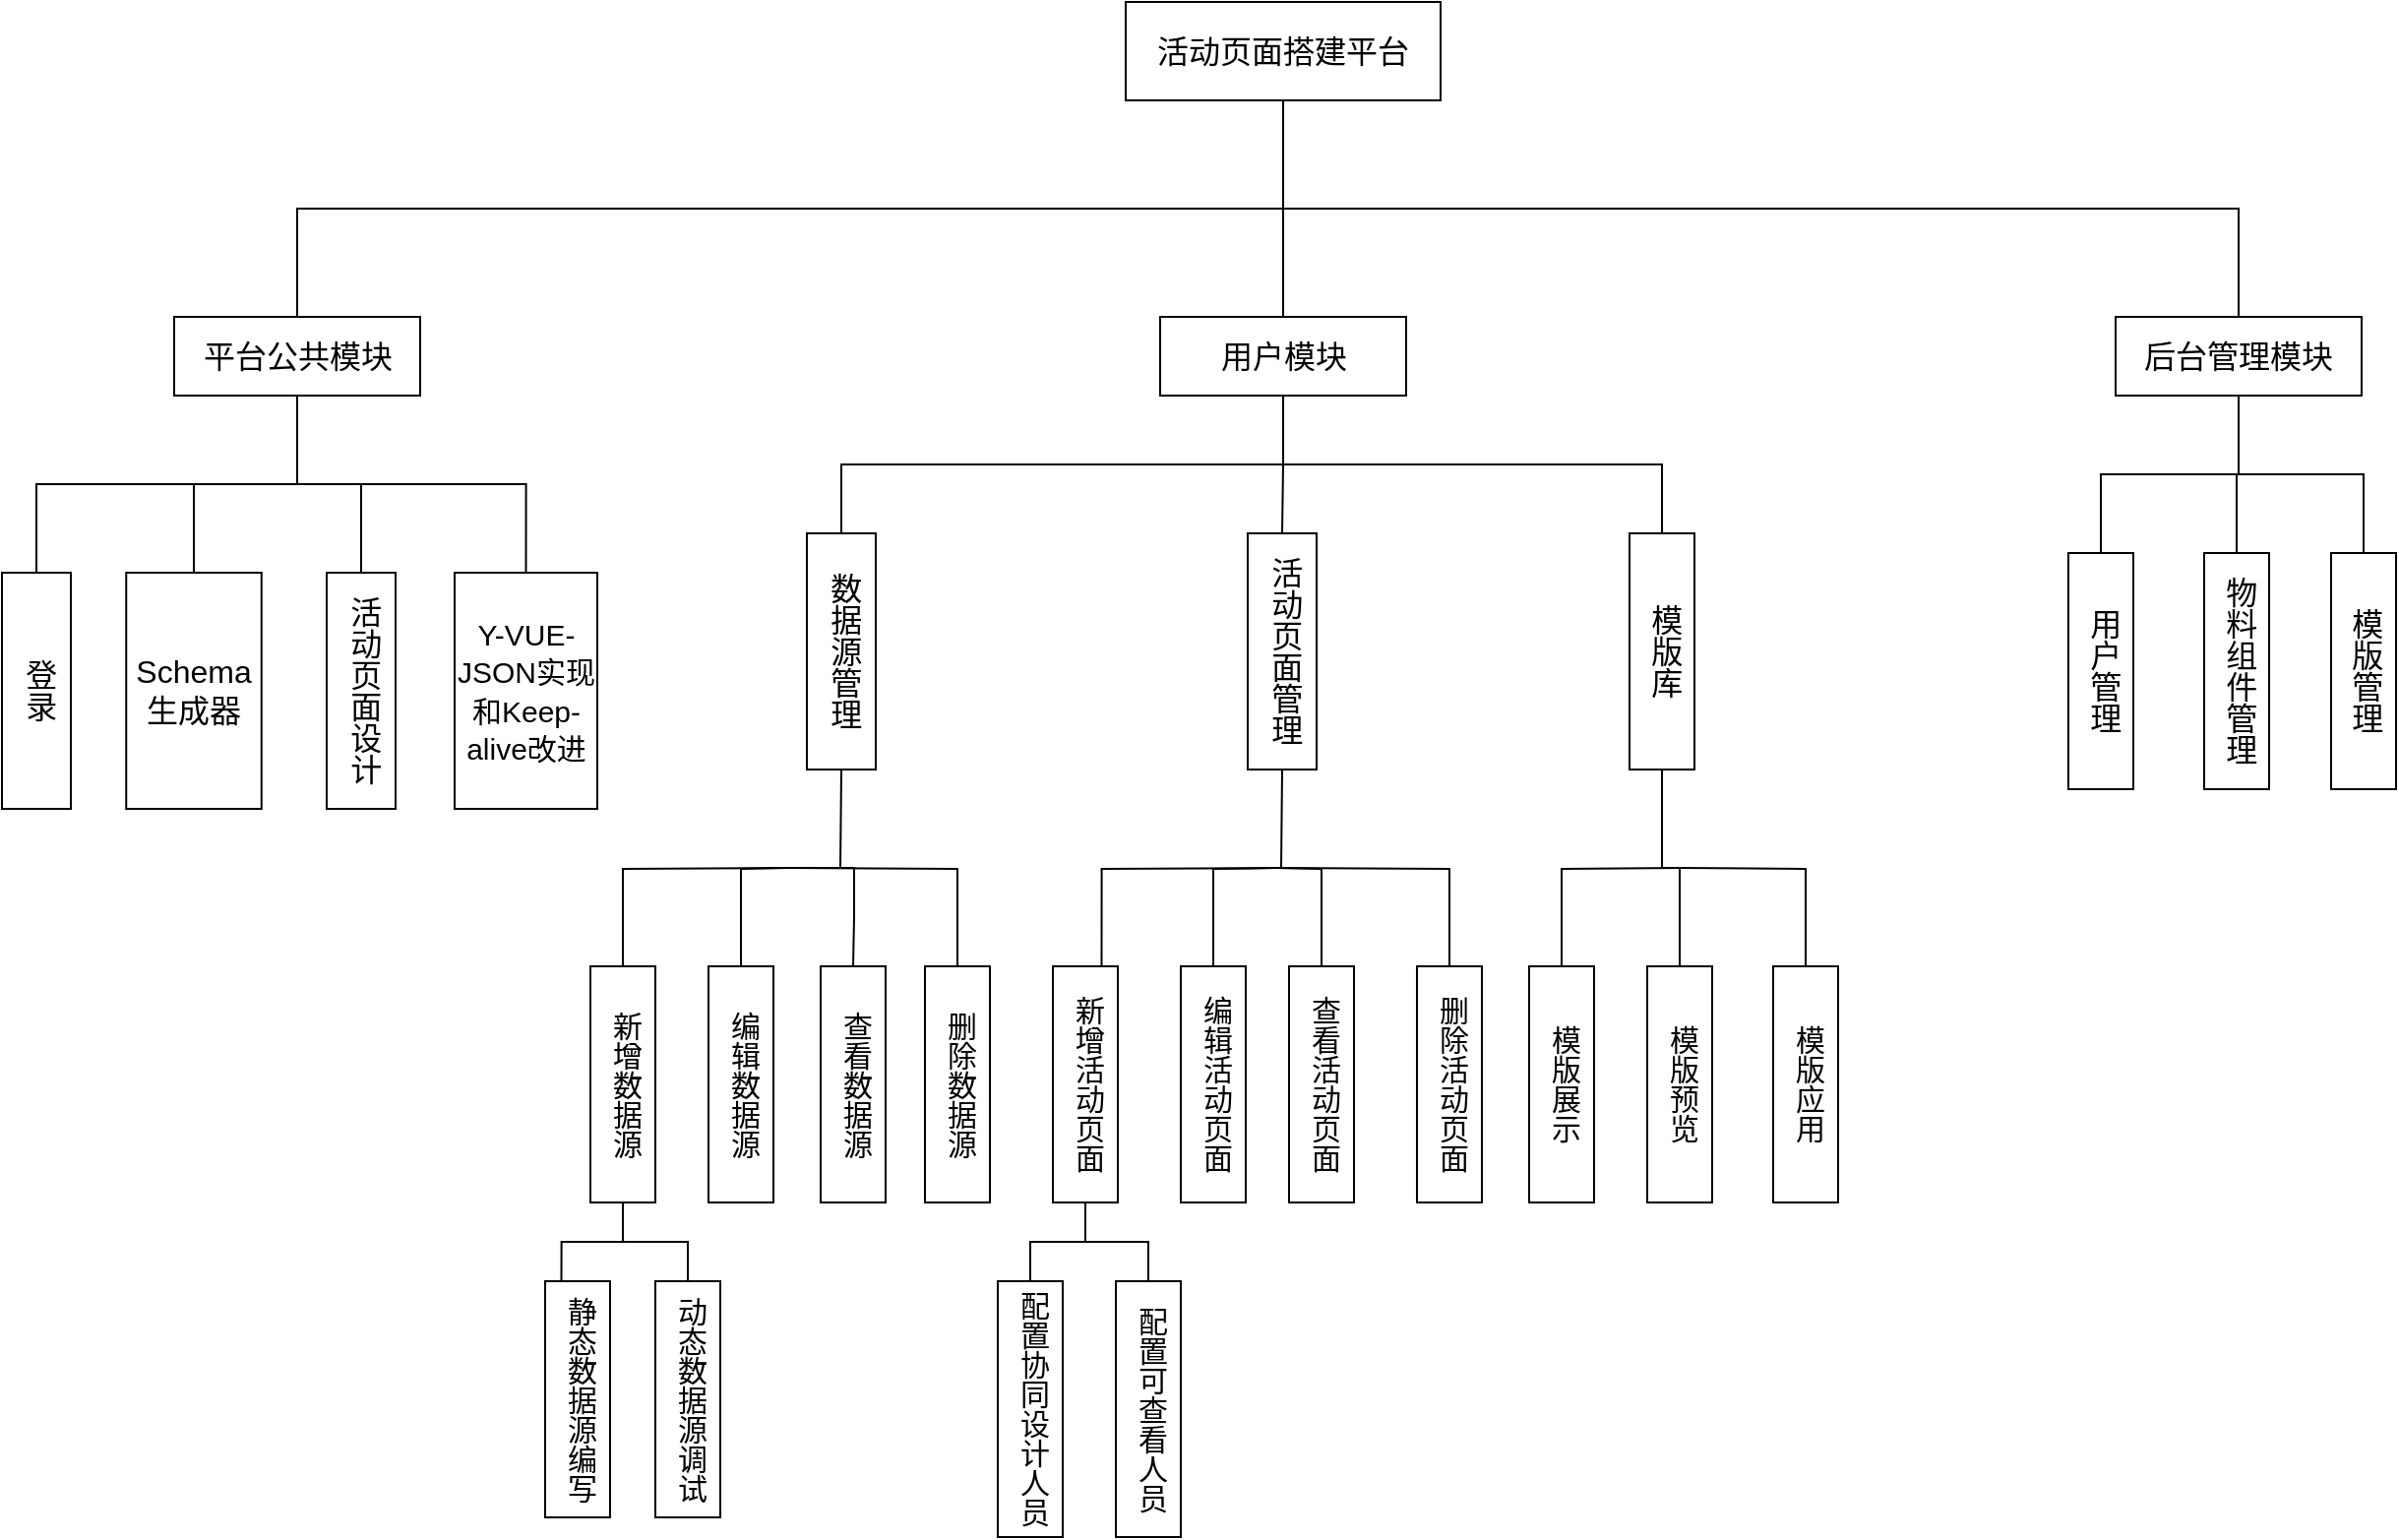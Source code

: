 <mxfile version="24.7.10">
  <diagram name="第 1 页" id="72ZHC42JVb6v5-2pjBy6">
    <mxGraphModel dx="2901" dy="3483" grid="1" gridSize="10" guides="1" tooltips="1" connect="1" arrows="1" fold="1" page="1" pageScale="1" pageWidth="827" pageHeight="1169" math="0" shadow="0">
      <root>
        <mxCell id="0" />
        <mxCell id="1" parent="0" />
        <mxCell id="pIB-OUyVMnTZojbpDNxz-1" style="edgeStyle=orthogonalEdgeStyle;rounded=0;orthogonalLoop=1;jettySize=auto;html=1;exitX=0.5;exitY=1;exitDx=0;exitDy=0;entryX=0.5;entryY=0;entryDx=0;entryDy=0;endArrow=none;endFill=0;fontSize=16;" edge="1" parent="1" source="pIB-OUyVMnTZojbpDNxz-4" target="pIB-OUyVMnTZojbpDNxz-8">
          <mxGeometry relative="1" as="geometry" />
        </mxCell>
        <mxCell id="pIB-OUyVMnTZojbpDNxz-2" style="edgeStyle=orthogonalEdgeStyle;rounded=0;orthogonalLoop=1;jettySize=auto;html=1;exitX=0.5;exitY=1;exitDx=0;exitDy=0;endArrow=none;endFill=0;fontSize=16;" edge="1" parent="1" source="pIB-OUyVMnTZojbpDNxz-4" target="pIB-OUyVMnTZojbpDNxz-12">
          <mxGeometry relative="1" as="geometry" />
        </mxCell>
        <mxCell id="pIB-OUyVMnTZojbpDNxz-3" style="edgeStyle=orthogonalEdgeStyle;rounded=0;orthogonalLoop=1;jettySize=auto;html=1;exitX=0.5;exitY=1;exitDx=0;exitDy=0;entryX=0.5;entryY=0;entryDx=0;entryDy=0;endArrow=none;endFill=0;fontSize=16;" edge="1" parent="1" source="pIB-OUyVMnTZojbpDNxz-4" target="pIB-OUyVMnTZojbpDNxz-17">
          <mxGeometry relative="1" as="geometry" />
        </mxCell>
        <mxCell id="pIB-OUyVMnTZojbpDNxz-4" value="&lt;font style=&quot;font-size: 16px;&quot;&gt;活动页面搭建平台&lt;/font&gt;" style="rounded=0;whiteSpace=wrap;html=1;fontSize=16;" vertex="1" parent="1">
          <mxGeometry x="361" y="-2050" width="160" height="50" as="geometry" />
        </mxCell>
        <mxCell id="pIB-OUyVMnTZojbpDNxz-5" style="edgeStyle=orthogonalEdgeStyle;rounded=0;orthogonalLoop=1;jettySize=auto;html=1;exitX=0.5;exitY=1;exitDx=0;exitDy=0;entryX=0.5;entryY=0;entryDx=0;entryDy=0;endArrow=none;endFill=0;fontSize=16;" edge="1" parent="1" source="pIB-OUyVMnTZojbpDNxz-8" target="pIB-OUyVMnTZojbpDNxz-18">
          <mxGeometry relative="1" as="geometry" />
        </mxCell>
        <mxCell id="pIB-OUyVMnTZojbpDNxz-6" style="edgeStyle=orthogonalEdgeStyle;rounded=0;orthogonalLoop=1;jettySize=auto;html=1;exitX=0.5;exitY=1;exitDx=0;exitDy=0;entryX=0.5;entryY=0;entryDx=0;entryDy=0;endArrow=none;endFill=0;fontSize=16;" edge="1" parent="1" source="pIB-OUyVMnTZojbpDNxz-8" target="pIB-OUyVMnTZojbpDNxz-19">
          <mxGeometry relative="1" as="geometry" />
        </mxCell>
        <mxCell id="pIB-OUyVMnTZojbpDNxz-7" style="edgeStyle=orthogonalEdgeStyle;rounded=0;orthogonalLoop=1;jettySize=auto;html=1;exitX=0.5;exitY=1;exitDx=0;exitDy=0;entryX=0.5;entryY=0;entryDx=0;entryDy=0;endArrow=none;endFill=0;fontSize=16;" edge="1" parent="1" source="pIB-OUyVMnTZojbpDNxz-8" target="pIB-OUyVMnTZojbpDNxz-20">
          <mxGeometry relative="1" as="geometry" />
        </mxCell>
        <mxCell id="pIB-OUyVMnTZojbpDNxz-8" value="用户模块" style="rounded=0;whiteSpace=wrap;html=1;fontSize=16;" vertex="1" parent="1">
          <mxGeometry x="378.5" y="-1890" width="125" height="40" as="geometry" />
        </mxCell>
        <mxCell id="pIB-OUyVMnTZojbpDNxz-9" style="edgeStyle=orthogonalEdgeStyle;rounded=0;orthogonalLoop=1;jettySize=auto;html=1;exitX=0.5;exitY=1;exitDx=0;exitDy=0;entryX=0.5;entryY=0;entryDx=0;entryDy=0;endArrow=none;endFill=0;fontSize=16;" edge="1" parent="1" source="pIB-OUyVMnTZojbpDNxz-12" target="pIB-OUyVMnTZojbpDNxz-22">
          <mxGeometry relative="1" as="geometry" />
        </mxCell>
        <mxCell id="pIB-OUyVMnTZojbpDNxz-10" style="edgeStyle=orthogonalEdgeStyle;rounded=0;orthogonalLoop=1;jettySize=auto;html=1;exitX=0.5;exitY=1;exitDx=0;exitDy=0;entryX=0.5;entryY=0;entryDx=0;entryDy=0;endArrow=none;endFill=0;fontSize=16;" edge="1" parent="1" source="pIB-OUyVMnTZojbpDNxz-12" target="pIB-OUyVMnTZojbpDNxz-23">
          <mxGeometry relative="1" as="geometry" />
        </mxCell>
        <mxCell id="pIB-OUyVMnTZojbpDNxz-11" style="edgeStyle=orthogonalEdgeStyle;rounded=0;orthogonalLoop=1;jettySize=auto;html=1;exitX=0.5;exitY=1;exitDx=0;exitDy=0;entryX=0.5;entryY=0;entryDx=0;entryDy=0;endArrow=none;endFill=0;fontSize=16;" edge="1" parent="1" source="pIB-OUyVMnTZojbpDNxz-12" target="pIB-OUyVMnTZojbpDNxz-24">
          <mxGeometry relative="1" as="geometry" />
        </mxCell>
        <mxCell id="pIB-OUyVMnTZojbpDNxz-12" value="后台管理模块" style="rounded=0;whiteSpace=wrap;html=1;fontSize=16;" vertex="1" parent="1">
          <mxGeometry x="864" y="-1890" width="125" height="40" as="geometry" />
        </mxCell>
        <mxCell id="pIB-OUyVMnTZojbpDNxz-13" style="edgeStyle=orthogonalEdgeStyle;rounded=0;orthogonalLoop=1;jettySize=auto;html=1;exitX=0.5;exitY=1;exitDx=0;exitDy=0;endArrow=none;endFill=0;fontSize=16;" edge="1" parent="1" source="pIB-OUyVMnTZojbpDNxz-17" target="pIB-OUyVMnTZojbpDNxz-25">
          <mxGeometry relative="1" as="geometry" />
        </mxCell>
        <mxCell id="pIB-OUyVMnTZojbpDNxz-14" style="edgeStyle=orthogonalEdgeStyle;rounded=0;orthogonalLoop=1;jettySize=auto;html=1;exitX=0.5;exitY=1;exitDx=0;exitDy=0;entryX=0.5;entryY=0;entryDx=0;entryDy=0;endArrow=none;endFill=0;fontSize=16;" edge="1" parent="1" source="pIB-OUyVMnTZojbpDNxz-17" target="pIB-OUyVMnTZojbpDNxz-26">
          <mxGeometry relative="1" as="geometry" />
        </mxCell>
        <mxCell id="pIB-OUyVMnTZojbpDNxz-15" style="edgeStyle=orthogonalEdgeStyle;rounded=0;orthogonalLoop=1;jettySize=auto;html=1;exitX=0.5;exitY=1;exitDx=0;exitDy=0;endArrow=none;endFill=0;fontSize=16;" edge="1" parent="1" source="pIB-OUyVMnTZojbpDNxz-17" target="pIB-OUyVMnTZojbpDNxz-21">
          <mxGeometry relative="1" as="geometry" />
        </mxCell>
        <mxCell id="pIB-OUyVMnTZojbpDNxz-16" style="edgeStyle=orthogonalEdgeStyle;rounded=0;orthogonalLoop=1;jettySize=auto;html=1;exitX=0.5;exitY=1;exitDx=0;exitDy=0;entryX=0.5;entryY=0;entryDx=0;entryDy=0;endArrow=none;endFill=0;" edge="1" parent="1" source="pIB-OUyVMnTZojbpDNxz-17" target="pIB-OUyVMnTZojbpDNxz-27">
          <mxGeometry relative="1" as="geometry" />
        </mxCell>
        <mxCell id="pIB-OUyVMnTZojbpDNxz-17" value="平台公共模块" style="rounded=0;whiteSpace=wrap;html=1;fontSize=16;" vertex="1" parent="1">
          <mxGeometry x="-122.5" y="-1890" width="125" height="40" as="geometry" />
        </mxCell>
        <mxCell id="pIB-OUyVMnTZojbpDNxz-62" style="edgeStyle=orthogonalEdgeStyle;rounded=0;orthogonalLoop=1;jettySize=auto;html=1;exitX=0.5;exitY=1;exitDx=0;exitDy=0;endArrow=none;endFill=0;" edge="1" parent="1" source="pIB-OUyVMnTZojbpDNxz-18">
          <mxGeometry relative="1" as="geometry">
            <mxPoint x="216" y="-1610" as="targetPoint" />
          </mxGeometry>
        </mxCell>
        <mxCell id="pIB-OUyVMnTZojbpDNxz-18" value="数据源管理" style="rounded=0;whiteSpace=wrap;html=1;verticalAlign=middle;align=center;labelPosition=center;verticalLabelPosition=middle;textDirection=vertical-rl;fontSize=16;" vertex="1" parent="1">
          <mxGeometry x="199" y="-1780" width="35" height="120" as="geometry" />
        </mxCell>
        <mxCell id="pIB-OUyVMnTZojbpDNxz-61" style="edgeStyle=orthogonalEdgeStyle;rounded=0;orthogonalLoop=1;jettySize=auto;html=1;exitX=0.5;exitY=1;exitDx=0;exitDy=0;endArrow=none;endFill=0;" edge="1" parent="1" source="pIB-OUyVMnTZojbpDNxz-19">
          <mxGeometry relative="1" as="geometry">
            <mxPoint x="440" y="-1610" as="targetPoint" />
          </mxGeometry>
        </mxCell>
        <mxCell id="pIB-OUyVMnTZojbpDNxz-19" value="活动页面管理" style="rounded=0;whiteSpace=wrap;html=1;verticalAlign=middle;align=center;labelPosition=center;verticalLabelPosition=middle;textDirection=vertical-rl;strokeWidth=1;fontSize=16;" vertex="1" parent="1">
          <mxGeometry x="423" y="-1780" width="35" height="120" as="geometry" />
        </mxCell>
        <mxCell id="pIB-OUyVMnTZojbpDNxz-64" style="edgeStyle=orthogonalEdgeStyle;rounded=0;orthogonalLoop=1;jettySize=auto;html=1;exitX=0.5;exitY=1;exitDx=0;exitDy=0;entryX=0.5;entryY=0;entryDx=0;entryDy=0;endArrow=none;endFill=0;" edge="1" parent="1" source="pIB-OUyVMnTZojbpDNxz-20" target="pIB-OUyVMnTZojbpDNxz-56">
          <mxGeometry relative="1" as="geometry" />
        </mxCell>
        <mxCell id="pIB-OUyVMnTZojbpDNxz-20" value="模版库" style="rounded=0;whiteSpace=wrap;html=1;verticalAlign=middle;align=center;labelPosition=center;verticalLabelPosition=middle;textDirection=vertical-rl;spacing=0;fontSize=16;" vertex="1" parent="1">
          <mxGeometry x="617" y="-1780" width="33" height="120" as="geometry" />
        </mxCell>
        <mxCell id="pIB-OUyVMnTZojbpDNxz-21" value="活动页面设计" style="rounded=0;whiteSpace=wrap;html=1;verticalAlign=middle;align=center;labelPosition=center;verticalLabelPosition=middle;textDirection=vertical-rl;fontSize=16;" vertex="1" parent="1">
          <mxGeometry x="-45" y="-1760" width="35" height="120" as="geometry" />
        </mxCell>
        <mxCell id="pIB-OUyVMnTZojbpDNxz-22" value="用户管理" style="rounded=0;whiteSpace=wrap;html=1;verticalAlign=middle;align=center;labelPosition=center;verticalLabelPosition=middle;textDirection=vertical-rl;spacing=0;fontSize=16;" vertex="1" parent="1">
          <mxGeometry x="840" y="-1770" width="33" height="120" as="geometry" />
        </mxCell>
        <mxCell id="pIB-OUyVMnTZojbpDNxz-23" value="物料组件管理" style="rounded=0;whiteSpace=wrap;html=1;verticalAlign=middle;align=center;labelPosition=center;verticalLabelPosition=middle;textDirection=vertical-rl;spacing=0;fontSize=16;" vertex="1" parent="1">
          <mxGeometry x="909" y="-1770" width="33" height="120" as="geometry" />
        </mxCell>
        <mxCell id="pIB-OUyVMnTZojbpDNxz-24" value="模版管理" style="rounded=0;whiteSpace=wrap;html=1;verticalAlign=middle;align=center;labelPosition=center;verticalLabelPosition=middle;textDirection=vertical-rl;spacing=0;fontSize=16;" vertex="1" parent="1">
          <mxGeometry x="973.5" y="-1770" width="33" height="120" as="geometry" />
        </mxCell>
        <mxCell id="pIB-OUyVMnTZojbpDNxz-25" value="Schema&lt;div style=&quot;font-size: 16px;&quot;&gt;生成器&lt;/div&gt;" style="rounded=0;whiteSpace=wrap;html=1;verticalAlign=middle;align=center;labelPosition=center;verticalLabelPosition=middle;textDirection=rtl;fontSize=16;" vertex="1" parent="1">
          <mxGeometry x="-146.87" y="-1760" width="68.75" height="120" as="geometry" />
        </mxCell>
        <mxCell id="pIB-OUyVMnTZojbpDNxz-26" value="登录" style="rounded=0;whiteSpace=wrap;html=1;verticalAlign=middle;align=center;labelPosition=center;verticalLabelPosition=middle;textDirection=vertical-rl;fontSize=16;" vertex="1" parent="1">
          <mxGeometry x="-210" y="-1760" width="35" height="120" as="geometry" />
        </mxCell>
        <mxCell id="pIB-OUyVMnTZojbpDNxz-27" value="&lt;font style=&quot;font-size: 15px;&quot;&gt;Y-VUE-JSON实现和Keep-alive改进&lt;/font&gt;" style="rounded=0;whiteSpace=wrap;html=1;verticalAlign=middle;align=center;labelPosition=center;verticalLabelPosition=middle;textDirection=rtl;fontSize=16;" vertex="1" parent="1">
          <mxGeometry x="20" y="-1760" width="72.5" height="120" as="geometry" />
        </mxCell>
        <mxCell id="pIB-OUyVMnTZojbpDNxz-28" style="edgeStyle=orthogonalEdgeStyle;rounded=0;orthogonalLoop=1;jettySize=auto;html=1;exitX=0.5;exitY=1;exitDx=0;exitDy=0;entryX=0.5;entryY=0;entryDx=0;entryDy=0;endArrow=none;endFill=0;fontSize=15;" edge="1" parent="1" target="pIB-OUyVMnTZojbpDNxz-40">
          <mxGeometry relative="1" as="geometry">
            <mxPoint x="189" y="-1610" as="sourcePoint" />
          </mxGeometry>
        </mxCell>
        <mxCell id="pIB-OUyVMnTZojbpDNxz-29" style="edgeStyle=orthogonalEdgeStyle;rounded=0;orthogonalLoop=1;jettySize=auto;html=1;exitX=0.5;exitY=1;exitDx=0;exitDy=0;entryX=0.5;entryY=0;entryDx=0;entryDy=0;endArrow=none;endFill=0;fontSize=15;" edge="1" parent="1" target="pIB-OUyVMnTZojbpDNxz-41">
          <mxGeometry relative="1" as="geometry">
            <mxPoint x="189" y="-1610" as="sourcePoint" />
          </mxGeometry>
        </mxCell>
        <mxCell id="pIB-OUyVMnTZojbpDNxz-30" style="edgeStyle=orthogonalEdgeStyle;rounded=0;orthogonalLoop=1;jettySize=auto;html=1;exitX=0.5;exitY=1;exitDx=0;exitDy=0;entryX=0.5;entryY=0;entryDx=0;entryDy=0;endArrow=none;endFill=0;fontSize=15;" edge="1" parent="1" target="pIB-OUyVMnTZojbpDNxz-42">
          <mxGeometry relative="1" as="geometry">
            <Array as="points">
              <mxPoint x="223" y="-1610" />
              <mxPoint x="223" y="-1585" />
            </Array>
            <mxPoint x="189" y="-1610" as="sourcePoint" />
          </mxGeometry>
        </mxCell>
        <mxCell id="pIB-OUyVMnTZojbpDNxz-31" style="edgeStyle=orthogonalEdgeStyle;rounded=0;orthogonalLoop=1;jettySize=auto;html=1;exitX=0.5;exitY=1;exitDx=0;exitDy=0;entryX=0.5;entryY=0;entryDx=0;entryDy=0;endArrow=none;endFill=0;fontSize=15;" edge="1" parent="1" target="pIB-OUyVMnTZojbpDNxz-43">
          <mxGeometry relative="1" as="geometry">
            <mxPoint x="189" y="-1610" as="sourcePoint" />
          </mxGeometry>
        </mxCell>
        <mxCell id="pIB-OUyVMnTZojbpDNxz-32" style="edgeStyle=orthogonalEdgeStyle;rounded=0;orthogonalLoop=1;jettySize=auto;html=1;exitX=0.5;exitY=1;exitDx=0;exitDy=0;entryX=0.75;entryY=0;entryDx=0;entryDy=0;endArrow=none;endFill=0;fontSize=15;" edge="1" parent="1" target="pIB-OUyVMnTZojbpDNxz-48">
          <mxGeometry relative="1" as="geometry">
            <mxPoint x="437" y="-1610" as="sourcePoint" />
          </mxGeometry>
        </mxCell>
        <mxCell id="pIB-OUyVMnTZojbpDNxz-33" style="edgeStyle=orthogonalEdgeStyle;rounded=0;orthogonalLoop=1;jettySize=auto;html=1;exitX=0.5;exitY=1;exitDx=0;exitDy=0;entryX=0.5;entryY=0;entryDx=0;entryDy=0;endArrow=none;endFill=0;fontSize=15;" edge="1" parent="1" target="pIB-OUyVMnTZojbpDNxz-49">
          <mxGeometry relative="1" as="geometry">
            <mxPoint x="437" y="-1610" as="sourcePoint" />
          </mxGeometry>
        </mxCell>
        <mxCell id="pIB-OUyVMnTZojbpDNxz-34" style="edgeStyle=orthogonalEdgeStyle;rounded=0;orthogonalLoop=1;jettySize=auto;html=1;exitX=0.5;exitY=1;exitDx=0;exitDy=0;entryX=0.5;entryY=0;entryDx=0;entryDy=0;endArrow=none;endFill=0;fontSize=15;" edge="1" parent="1" target="pIB-OUyVMnTZojbpDNxz-50">
          <mxGeometry relative="1" as="geometry">
            <mxPoint x="437" y="-1610" as="sourcePoint" />
          </mxGeometry>
        </mxCell>
        <mxCell id="pIB-OUyVMnTZojbpDNxz-35" style="edgeStyle=orthogonalEdgeStyle;rounded=0;orthogonalLoop=1;jettySize=auto;html=1;exitX=0.5;exitY=1;exitDx=0;exitDy=0;entryX=0.5;entryY=0;entryDx=0;entryDy=0;endArrow=none;endFill=0;fontSize=15;" edge="1" parent="1" target="pIB-OUyVMnTZojbpDNxz-51">
          <mxGeometry relative="1" as="geometry">
            <mxPoint x="437" y="-1610" as="sourcePoint" />
          </mxGeometry>
        </mxCell>
        <mxCell id="pIB-OUyVMnTZojbpDNxz-36" style="edgeStyle=orthogonalEdgeStyle;rounded=0;orthogonalLoop=1;jettySize=auto;html=1;exitX=0.5;exitY=1;exitDx=0;exitDy=0;endArrow=none;endFill=0;fontSize=15;" edge="1" parent="1" target="pIB-OUyVMnTZojbpDNxz-54">
          <mxGeometry relative="1" as="geometry">
            <mxPoint x="643" y="-1610" as="sourcePoint" />
          </mxGeometry>
        </mxCell>
        <mxCell id="pIB-OUyVMnTZojbpDNxz-37" style="edgeStyle=orthogonalEdgeStyle;rounded=0;orthogonalLoop=1;jettySize=auto;html=1;exitX=0.5;exitY=1;exitDx=0;exitDy=0;entryX=0.5;entryY=0;entryDx=0;entryDy=0;endArrow=none;endFill=0;fontSize=15;" edge="1" parent="1" target="pIB-OUyVMnTZojbpDNxz-55">
          <mxGeometry relative="1" as="geometry">
            <mxPoint x="643" y="-1610" as="sourcePoint" />
          </mxGeometry>
        </mxCell>
        <mxCell id="pIB-OUyVMnTZojbpDNxz-38" style="edgeStyle=orthogonalEdgeStyle;rounded=0;orthogonalLoop=1;jettySize=auto;html=1;exitX=0.5;exitY=1;exitDx=0;exitDy=0;entryX=0.25;entryY=0;entryDx=0;entryDy=0;endArrow=none;endFill=0;fontSize=15;" edge="1" parent="1" source="pIB-OUyVMnTZojbpDNxz-40" target="pIB-OUyVMnTZojbpDNxz-44">
          <mxGeometry relative="1" as="geometry">
            <Array as="points">
              <mxPoint x="106" y="-1420" />
              <mxPoint x="74" y="-1420" />
            </Array>
          </mxGeometry>
        </mxCell>
        <mxCell id="pIB-OUyVMnTZojbpDNxz-39" style="edgeStyle=orthogonalEdgeStyle;rounded=0;orthogonalLoop=1;jettySize=auto;html=1;exitX=0.5;exitY=1;exitDx=0;exitDy=0;endArrow=none;endFill=0;fontSize=15;" edge="1" parent="1" source="pIB-OUyVMnTZojbpDNxz-40" target="pIB-OUyVMnTZojbpDNxz-45">
          <mxGeometry relative="1" as="geometry" />
        </mxCell>
        <mxCell id="pIB-OUyVMnTZojbpDNxz-40" value="新增数据源" style="rounded=0;whiteSpace=wrap;html=1;verticalAlign=middle;align=center;labelPosition=center;verticalLabelPosition=middle;textDirection=vertical-rl;spacing=0;fontSize=15;" vertex="1" parent="1">
          <mxGeometry x="89" y="-1560" width="33" height="120" as="geometry" />
        </mxCell>
        <mxCell id="pIB-OUyVMnTZojbpDNxz-41" value="编辑数据源" style="rounded=0;whiteSpace=wrap;html=1;verticalAlign=middle;align=center;labelPosition=center;verticalLabelPosition=middle;textDirection=vertical-rl;spacing=0;fontSize=15;" vertex="1" parent="1">
          <mxGeometry x="149" y="-1560" width="33" height="120" as="geometry" />
        </mxCell>
        <mxCell id="pIB-OUyVMnTZojbpDNxz-42" value="查看数据源" style="rounded=0;whiteSpace=wrap;html=1;verticalAlign=middle;align=center;labelPosition=center;verticalLabelPosition=middle;textDirection=vertical-rl;spacing=0;fontSize=15;" vertex="1" parent="1">
          <mxGeometry x="206" y="-1560" width="33" height="120" as="geometry" />
        </mxCell>
        <mxCell id="pIB-OUyVMnTZojbpDNxz-43" value="删除数据源" style="rounded=0;whiteSpace=wrap;html=1;verticalAlign=middle;align=center;labelPosition=center;verticalLabelPosition=middle;textDirection=vertical-rl;spacing=0;fontSize=15;" vertex="1" parent="1">
          <mxGeometry x="259" y="-1560" width="33" height="120" as="geometry" />
        </mxCell>
        <mxCell id="pIB-OUyVMnTZojbpDNxz-44" value="静态数据源编写" style="rounded=0;whiteSpace=wrap;html=1;verticalAlign=middle;align=center;labelPosition=center;verticalLabelPosition=middle;textDirection=vertical-rl;spacing=0;fontSize=15;" vertex="1" parent="1">
          <mxGeometry x="66" y="-1400" width="33" height="120" as="geometry" />
        </mxCell>
        <mxCell id="pIB-OUyVMnTZojbpDNxz-45" value="动态数据源调试" style="rounded=0;whiteSpace=wrap;html=1;verticalAlign=middle;align=center;labelPosition=center;verticalLabelPosition=middle;textDirection=vertical-rl;spacing=0;fontSize=15;" vertex="1" parent="1">
          <mxGeometry x="122" y="-1400" width="33" height="120" as="geometry" />
        </mxCell>
        <mxCell id="pIB-OUyVMnTZojbpDNxz-46" style="edgeStyle=orthogonalEdgeStyle;rounded=0;orthogonalLoop=1;jettySize=auto;html=1;exitX=0.5;exitY=1;exitDx=0;exitDy=0;entryX=0.5;entryY=0;entryDx=0;entryDy=0;endArrow=none;endFill=0;fontSize=15;" edge="1" parent="1" source="pIB-OUyVMnTZojbpDNxz-48" target="pIB-OUyVMnTZojbpDNxz-52">
          <mxGeometry relative="1" as="geometry" />
        </mxCell>
        <mxCell id="pIB-OUyVMnTZojbpDNxz-47" style="edgeStyle=orthogonalEdgeStyle;rounded=0;orthogonalLoop=1;jettySize=auto;html=1;exitX=0.5;exitY=1;exitDx=0;exitDy=0;entryX=0.5;entryY=0;entryDx=0;entryDy=0;endArrow=none;endFill=0;fontSize=15;" edge="1" parent="1" source="pIB-OUyVMnTZojbpDNxz-48" target="pIB-OUyVMnTZojbpDNxz-53">
          <mxGeometry relative="1" as="geometry" />
        </mxCell>
        <mxCell id="pIB-OUyVMnTZojbpDNxz-48" value="新增活动页面" style="rounded=0;whiteSpace=wrap;html=1;verticalAlign=middle;align=center;labelPosition=center;verticalLabelPosition=middle;textDirection=vertical-rl;spacing=0;fontSize=15;" vertex="1" parent="1">
          <mxGeometry x="324" y="-1560" width="33" height="120" as="geometry" />
        </mxCell>
        <mxCell id="pIB-OUyVMnTZojbpDNxz-49" value="编辑活动页面" style="rounded=0;whiteSpace=wrap;html=1;verticalAlign=middle;align=center;labelPosition=center;verticalLabelPosition=middle;textDirection=vertical-rl;spacing=0;fontSize=15;" vertex="1" parent="1">
          <mxGeometry x="389" y="-1560" width="33" height="120" as="geometry" />
        </mxCell>
        <mxCell id="pIB-OUyVMnTZojbpDNxz-50" value="查看活动页面" style="rounded=0;whiteSpace=wrap;html=1;verticalAlign=middle;align=center;labelPosition=center;verticalLabelPosition=middle;textDirection=vertical-rl;spacing=0;fontSize=15;" vertex="1" parent="1">
          <mxGeometry x="444" y="-1560" width="33" height="120" as="geometry" />
        </mxCell>
        <mxCell id="pIB-OUyVMnTZojbpDNxz-51" value="删除活动页面" style="rounded=0;whiteSpace=wrap;html=1;verticalAlign=middle;align=center;labelPosition=center;verticalLabelPosition=middle;textDirection=vertical-rl;spacing=0;fontSize=15;" vertex="1" parent="1">
          <mxGeometry x="509" y="-1560" width="33" height="120" as="geometry" />
        </mxCell>
        <mxCell id="pIB-OUyVMnTZojbpDNxz-52" value="配置协同设计人员" style="rounded=0;whiteSpace=wrap;html=1;verticalAlign=middle;align=center;labelPosition=center;verticalLabelPosition=middle;textDirection=vertical-rl;spacing=0;fontSize=15;" vertex="1" parent="1">
          <mxGeometry x="296" y="-1400" width="33" height="130" as="geometry" />
        </mxCell>
        <mxCell id="pIB-OUyVMnTZojbpDNxz-53" value="配置可查看人员" style="rounded=0;whiteSpace=wrap;html=1;verticalAlign=middle;align=center;labelPosition=center;verticalLabelPosition=middle;textDirection=vertical-rl;spacing=0;fontSize=15;" vertex="1" parent="1">
          <mxGeometry x="356" y="-1400" width="33" height="130" as="geometry" />
        </mxCell>
        <mxCell id="pIB-OUyVMnTZojbpDNxz-54" value="模版展示" style="rounded=0;whiteSpace=wrap;html=1;verticalAlign=middle;align=center;labelPosition=center;verticalLabelPosition=middle;textDirection=vertical-rl;spacing=0;fontSize=15;" vertex="1" parent="1">
          <mxGeometry x="566" y="-1560" width="33" height="120" as="geometry" />
        </mxCell>
        <mxCell id="pIB-OUyVMnTZojbpDNxz-55" value="模版应用" style="rounded=0;whiteSpace=wrap;html=1;verticalAlign=middle;align=center;labelPosition=center;verticalLabelPosition=middle;textDirection=vertical-rl;spacing=0;fontSize=15;" vertex="1" parent="1">
          <mxGeometry x="690" y="-1560" width="33" height="120" as="geometry" />
        </mxCell>
        <mxCell id="pIB-OUyVMnTZojbpDNxz-56" value="模版预览" style="rounded=0;whiteSpace=wrap;html=1;verticalAlign=middle;align=center;labelPosition=center;verticalLabelPosition=middle;textDirection=vertical-rl;spacing=0;fontSize=15;" vertex="1" parent="1">
          <mxGeometry x="626" y="-1560" width="33" height="120" as="geometry" />
        </mxCell>
      </root>
    </mxGraphModel>
  </diagram>
</mxfile>

